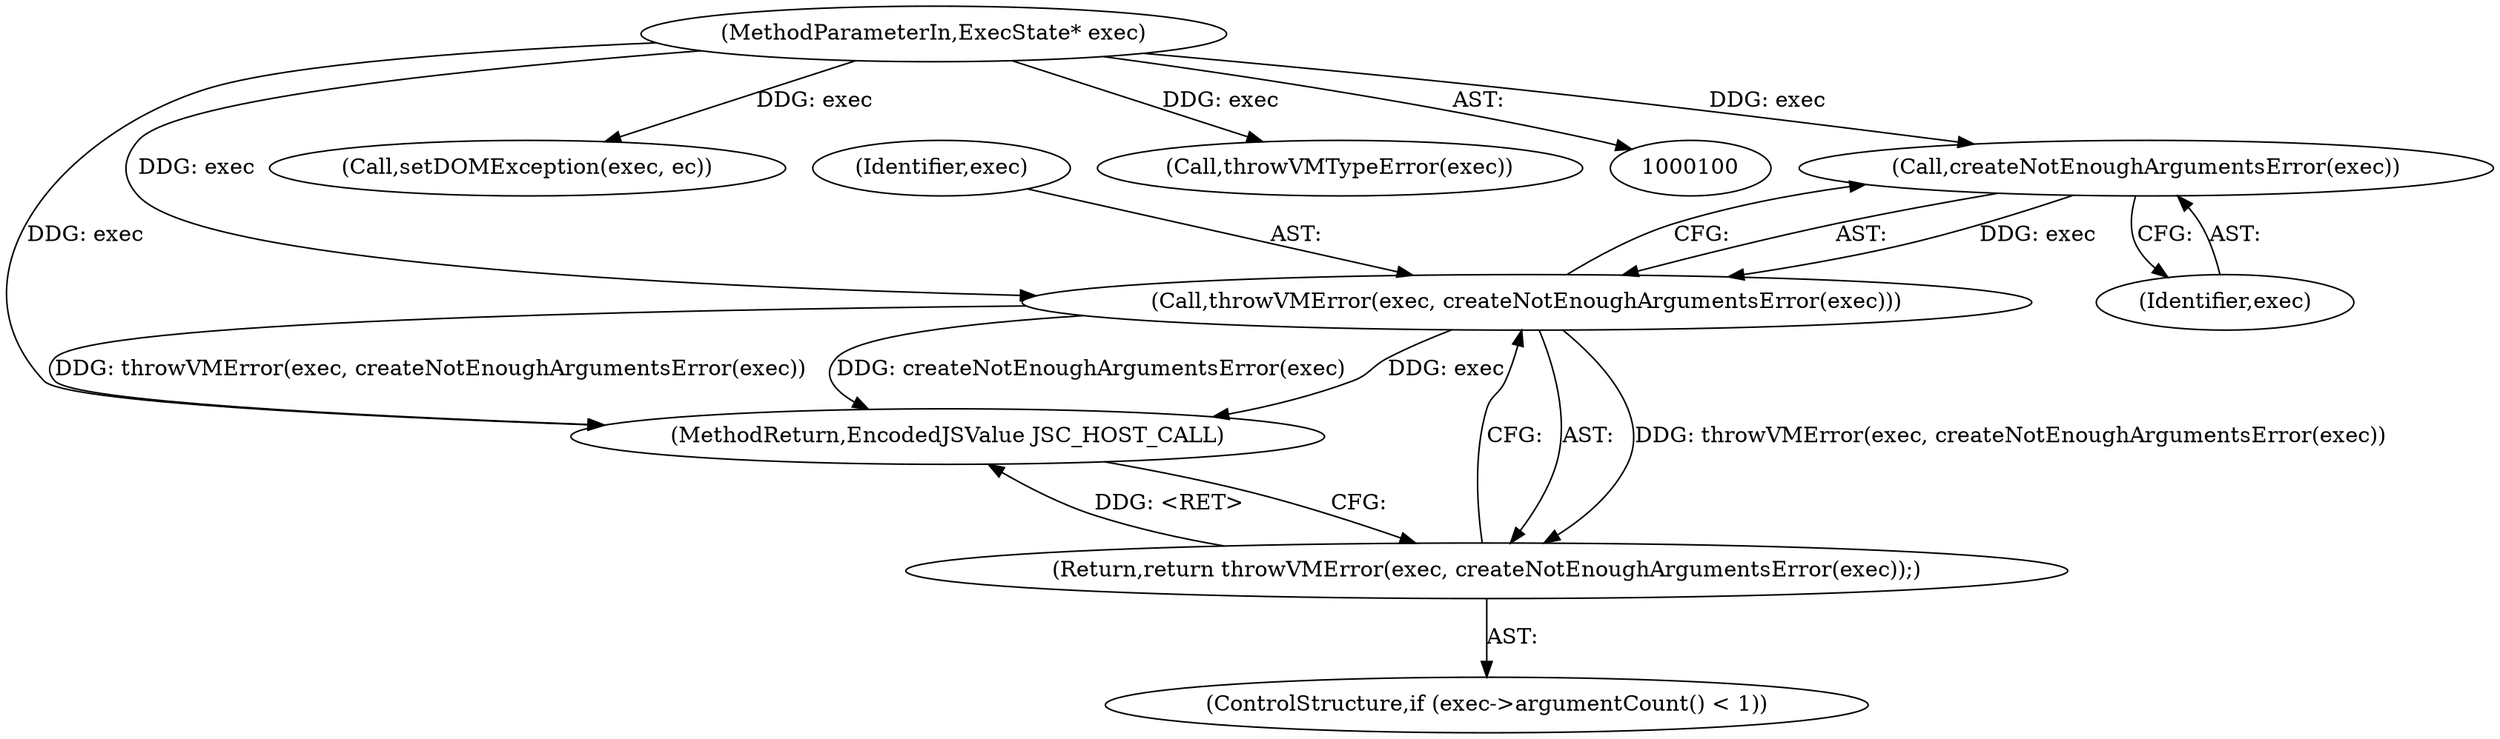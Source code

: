 digraph "0_Chrome_b944f670bb7a8a919daac497a4ea0536c954c201_13@API" {
"1000134" [label="(Call,createNotEnoughArgumentsError(exec))"];
"1000101" [label="(MethodParameterIn,ExecState* exec)"];
"1000132" [label="(Call,throwVMError(exec, createNotEnoughArgumentsError(exec)))"];
"1000131" [label="(Return,return throwVMError(exec, createNotEnoughArgumentsError(exec));)"];
"1000153" [label="(Call,setDOMException(exec, ec))"];
"1000133" [label="(Identifier,exec)"];
"1000134" [label="(Call,createNotEnoughArgumentsError(exec))"];
"1000132" [label="(Call,throwVMError(exec, createNotEnoughArgumentsError(exec)))"];
"1000131" [label="(Return,return throwVMError(exec, createNotEnoughArgumentsError(exec));)"];
"1000159" [label="(MethodReturn,EncodedJSValue JSC_HOST_CALL)"];
"1000127" [label="(ControlStructure,if (exec->argumentCount() < 1))"];
"1000113" [label="(Call,throwVMTypeError(exec))"];
"1000101" [label="(MethodParameterIn,ExecState* exec)"];
"1000135" [label="(Identifier,exec)"];
"1000134" -> "1000132"  [label="AST: "];
"1000134" -> "1000135"  [label="CFG: "];
"1000135" -> "1000134"  [label="AST: "];
"1000132" -> "1000134"  [label="CFG: "];
"1000134" -> "1000132"  [label="DDG: exec"];
"1000101" -> "1000134"  [label="DDG: exec"];
"1000101" -> "1000100"  [label="AST: "];
"1000101" -> "1000159"  [label="DDG: exec"];
"1000101" -> "1000113"  [label="DDG: exec"];
"1000101" -> "1000132"  [label="DDG: exec"];
"1000101" -> "1000153"  [label="DDG: exec"];
"1000132" -> "1000131"  [label="AST: "];
"1000133" -> "1000132"  [label="AST: "];
"1000131" -> "1000132"  [label="CFG: "];
"1000132" -> "1000159"  [label="DDG: exec"];
"1000132" -> "1000159"  [label="DDG: throwVMError(exec, createNotEnoughArgumentsError(exec))"];
"1000132" -> "1000159"  [label="DDG: createNotEnoughArgumentsError(exec)"];
"1000132" -> "1000131"  [label="DDG: throwVMError(exec, createNotEnoughArgumentsError(exec))"];
"1000131" -> "1000127"  [label="AST: "];
"1000159" -> "1000131"  [label="CFG: "];
"1000131" -> "1000159"  [label="DDG: <RET>"];
}
